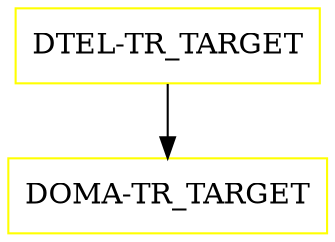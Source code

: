 digraph G {
  "DTEL-TR_TARGET" [shape=box,color=yellow];
  "DOMA-TR_TARGET" [shape=box,color=yellow,URL="./DOMA_TR_TARGET.html"];
  "DTEL-TR_TARGET" -> "DOMA-TR_TARGET";
}
